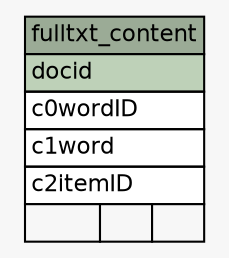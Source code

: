 // dot 2.34.0 on Linux 3.11.6-1-ARCH
// SchemaSpy rev 590
digraph "fulltxt_content" {
  graph [
    rankdir="RL"
    bgcolor="#f7f7f7"
    nodesep="0.18"
    ranksep="0.46"
    fontname="Helvetica"
    fontsize="11"
  ];
  node [
    fontname="Helvetica"
    fontsize="11"
    shape="plaintext"
  ];
  edge [
    arrowsize="0.8"
  ];
  "fulltxt_content" [
    label=<
    <TABLE BORDER="0" CELLBORDER="1" CELLSPACING="0" BGCOLOR="#ffffff">
      <TR><TD COLSPAN="3" BGCOLOR="#9bab96" ALIGN="CENTER">fulltxt_content</TD></TR>
      <TR><TD PORT="docid" COLSPAN="3" BGCOLOR="#bed1b8" ALIGN="LEFT">docid</TD></TR>
      <TR><TD PORT="c0wordID" COLSPAN="3" ALIGN="LEFT">c0wordID</TD></TR>
      <TR><TD PORT="c1word" COLSPAN="3" ALIGN="LEFT">c1word</TD></TR>
      <TR><TD PORT="c2itemID" COLSPAN="3" ALIGN="LEFT">c2itemID</TD></TR>
      <TR><TD ALIGN="LEFT" BGCOLOR="#f7f7f7">  </TD><TD ALIGN="RIGHT" BGCOLOR="#f7f7f7">  </TD><TD ALIGN="RIGHT" BGCOLOR="#f7f7f7">  </TD></TR>
    </TABLE>>
    URL="tables/fulltxt_content.html"
    tooltip="fulltxt_content"
  ];
}
